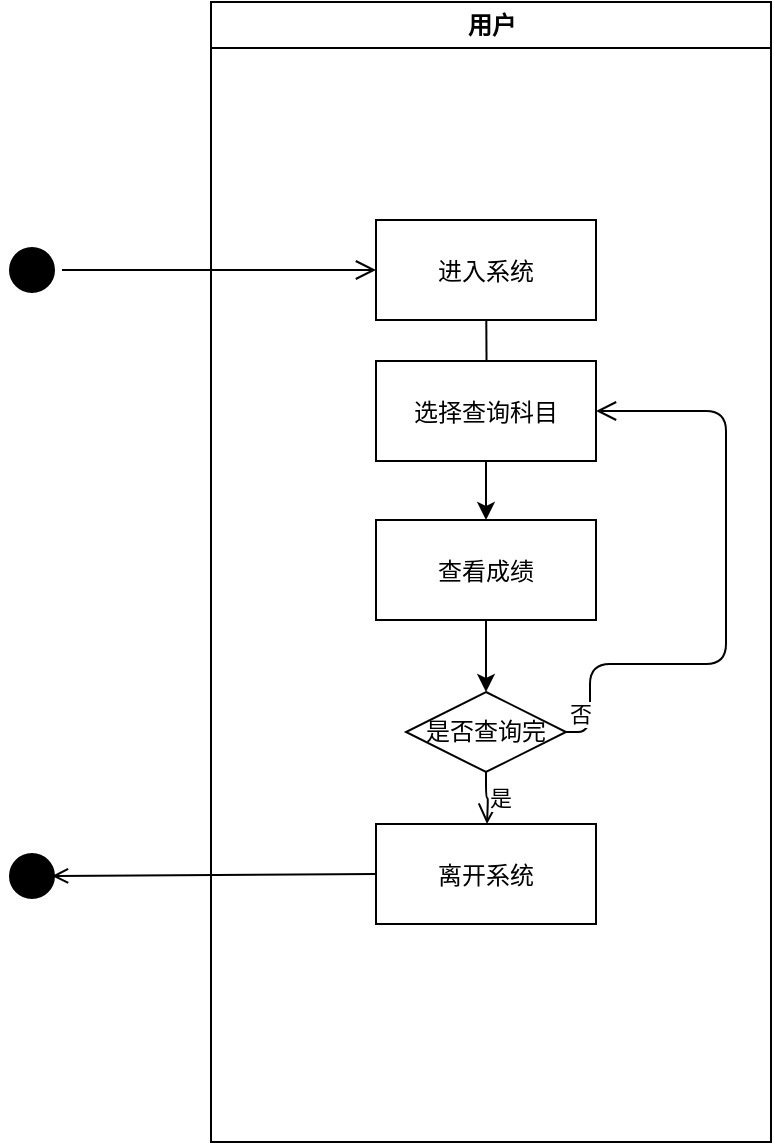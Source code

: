 <mxfile version="10.6.5" type="github"><diagram name="Page-1" id="c7488fd3-1785-93aa-aadb-54a6760d102a"><mxGraphModel dx="914" dy="616" grid="1" gridSize="10" guides="1" tooltips="1" connect="1" arrows="1" fold="1" page="1" pageScale="1" pageWidth="1100" pageHeight="850" background="#ffffff" math="0" shadow="0"><root><mxCell id="0"/><mxCell id="1" parent="0"/><mxCell id="kNvwwTLZJ0nAc68E80TS-1" value="用户" style="swimlane;whiteSpace=wrap;strokeColor=#000000;" parent="1" vertex="1"><mxGeometry x="374.5" y="124" width="280" height="570" as="geometry"/></mxCell><mxCell id="kNvwwTLZJ0nAc68E80TS-2" value="进入系统" style="align=center;strokeColor=#000000;" parent="kNvwwTLZJ0nAc68E80TS-1" vertex="1"><mxGeometry x="82.5" y="109" width="110" height="50" as="geometry"/></mxCell><mxCell id="kNvwwTLZJ0nAc68E80TS-3" value="" style="endArrow=open;strokeColor=#000000;endFill=1;rounded=0" parent="kNvwwTLZJ0nAc68E80TS-1" source="kNvwwTLZJ0nAc68E80TS-2" edge="1"><mxGeometry relative="1" as="geometry"><mxPoint x="138" y="221" as="targetPoint"/></mxGeometry></mxCell><mxCell id="kNvwwTLZJ0nAc68E80TS-4" value="离开系统" style="strokeColor=#000000;" parent="kNvwwTLZJ0nAc68E80TS-1" vertex="1"><mxGeometry x="82.5" y="411" width="110" height="50" as="geometry"/></mxCell><mxCell id="kNvwwTLZJ0nAc68E80TS-16" value="" style="edgeStyle=orthogonalEdgeStyle;rounded=0;orthogonalLoop=1;jettySize=auto;html=1;strokeColor=#000000;" parent="kNvwwTLZJ0nAc68E80TS-1" source="kNvwwTLZJ0nAc68E80TS-5" target="kNvwwTLZJ0nAc68E80TS-15" edge="1"><mxGeometry relative="1" as="geometry"/></mxCell><mxCell id="kNvwwTLZJ0nAc68E80TS-5" value="选择查询科目" style="strokeColor=#000000;" parent="kNvwwTLZJ0nAc68E80TS-1" vertex="1"><mxGeometry x="82.5" y="179.5" width="110" height="50" as="geometry"/></mxCell><mxCell id="kNvwwTLZJ0nAc68E80TS-17" value="" style="edgeStyle=orthogonalEdgeStyle;rounded=0;orthogonalLoop=1;jettySize=auto;html=1;strokeColor=#000000;" parent="kNvwwTLZJ0nAc68E80TS-1" source="kNvwwTLZJ0nAc68E80TS-15" target="kNvwwTLZJ0nAc68E80TS-7" edge="1"><mxGeometry relative="1" as="geometry"/></mxCell><mxCell id="kNvwwTLZJ0nAc68E80TS-15" value="查看成绩" style="strokeColor=#000000;" parent="kNvwwTLZJ0nAc68E80TS-1" vertex="1"><mxGeometry x="82.5" y="259" width="110" height="50" as="geometry"/></mxCell><mxCell id="kNvwwTLZJ0nAc68E80TS-7" value="是否查询完" style="rhombus;whiteSpace=wrap;html=1;fillColor=none;strokeColor=#000000;" parent="kNvwwTLZJ0nAc68E80TS-1" vertex="1"><mxGeometry x="97.5" y="345" width="80" height="40" as="geometry"/></mxCell><mxCell id="kNvwwTLZJ0nAc68E80TS-8" value="否" style="edgeStyle=orthogonalEdgeStyle;html=1;align=left;verticalAlign=bottom;endArrow=open;endSize=8;strokeColor=#000000;exitX=1;exitY=0.5;exitDx=0;exitDy=0;entryX=1;entryY=0.5;entryDx=0;entryDy=0;" parent="kNvwwTLZJ0nAc68E80TS-1" source="kNvwwTLZJ0nAc68E80TS-7" target="kNvwwTLZJ0nAc68E80TS-5" edge="1"><mxGeometry x="-1" relative="1" as="geometry"><mxPoint x="228" y="192" as="targetPoint"/><Array as="points"><mxPoint x="189.5" y="365"/><mxPoint x="189.5" y="331"/><mxPoint x="257.5" y="331"/><mxPoint x="257.5" y="205"/></Array><mxPoint x="178" y="355" as="sourcePoint"/></mxGeometry></mxCell><mxCell id="kNvwwTLZJ0nAc68E80TS-9" value="是" style="edgeStyle=orthogonalEdgeStyle;html=1;align=left;verticalAlign=top;endArrow=open;endSize=8;strokeColor=#000000;" parent="kNvwwTLZJ0nAc68E80TS-1" source="kNvwwTLZJ0nAc68E80TS-7" edge="1"><mxGeometry x="-1" relative="1" as="geometry"><mxPoint x="138" y="411" as="targetPoint"/></mxGeometry></mxCell><mxCell id="kNvwwTLZJ0nAc68E80TS-10" value="" style="ellipse;shape=startState;fillColor=#000000;strokeColor=#000000;" parent="1" vertex="1"><mxGeometry x="270" y="243" width="30" height="30" as="geometry"/></mxCell><mxCell id="kNvwwTLZJ0nAc68E80TS-11" value="" style="edgeStyle=elbowEdgeStyle;elbow=horizontal;verticalAlign=bottom;endArrow=open;endSize=8;strokeColor=#000000;endFill=1;rounded=0" parent="1" source="kNvwwTLZJ0nAc68E80TS-10" target="kNvwwTLZJ0nAc68E80TS-2" edge="1"><mxGeometry x="474.5" y="164" as="geometry"><mxPoint x="489.5" y="234" as="targetPoint"/></mxGeometry></mxCell><mxCell id="kNvwwTLZJ0nAc68E80TS-12" value="" style="ellipse;shape=startState;fillColor=#000000;strokeColor=#000000;" parent="1" vertex="1"><mxGeometry x="270" y="546" width="30" height="30" as="geometry"/></mxCell><mxCell id="kNvwwTLZJ0nAc68E80TS-13" value="" style="endArrow=open;html=1;rounded=0;endFill=0;exitX=0;exitY=0.5;exitDx=0;exitDy=0;strokeColor=#000000;" parent="1" source="kNvwwTLZJ0nAc68E80TS-4" edge="1"><mxGeometry width="50" height="50" relative="1" as="geometry"><mxPoint x="435" y="561" as="sourcePoint"/><mxPoint x="295" y="561" as="targetPoint"/></mxGeometry></mxCell></root></mxGraphModel></diagram></mxfile>